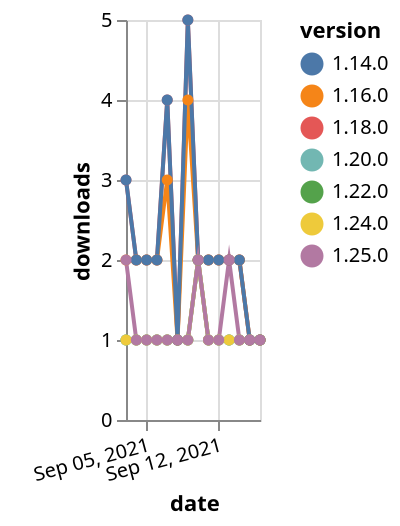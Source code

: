 {"$schema": "https://vega.github.io/schema/vega-lite/v5.json", "description": "A simple bar chart with embedded data.", "data": {"values": [{"date": "2021-09-03", "total": 2433, "delta": 3, "version": "1.18.0"}, {"date": "2021-09-04", "total": 2435, "delta": 2, "version": "1.18.0"}, {"date": "2021-09-05", "total": 2437, "delta": 2, "version": "1.18.0"}, {"date": "2021-09-06", "total": 2439, "delta": 2, "version": "1.18.0"}, {"date": "2021-09-07", "total": 2443, "delta": 4, "version": "1.18.0"}, {"date": "2021-09-08", "total": 2444, "delta": 1, "version": "1.18.0"}, {"date": "2021-09-09", "total": 2449, "delta": 5, "version": "1.18.0"}, {"date": "2021-09-10", "total": 2451, "delta": 2, "version": "1.18.0"}, {"date": "2021-09-11", "total": 2453, "delta": 2, "version": "1.18.0"}, {"date": "2021-09-12", "total": 2455, "delta": 2, "version": "1.18.0"}, {"date": "2021-09-13", "total": 2457, "delta": 2, "version": "1.18.0"}, {"date": "2021-09-14", "total": 2459, "delta": 2, "version": "1.18.0"}, {"date": "2021-09-15", "total": 2460, "delta": 1, "version": "1.18.0"}, {"date": "2021-09-16", "total": 2461, "delta": 1, "version": "1.18.0"}, {"date": "2021-09-03", "total": 194, "delta": 1, "version": "1.22.0"}, {"date": "2021-09-04", "total": 195, "delta": 1, "version": "1.22.0"}, {"date": "2021-09-05", "total": 196, "delta": 1, "version": "1.22.0"}, {"date": "2021-09-06", "total": 197, "delta": 1, "version": "1.22.0"}, {"date": "2021-09-07", "total": 198, "delta": 1, "version": "1.22.0"}, {"date": "2021-09-08", "total": 199, "delta": 1, "version": "1.22.0"}, {"date": "2021-09-09", "total": 200, "delta": 1, "version": "1.22.0"}, {"date": "2021-09-10", "total": 202, "delta": 2, "version": "1.22.0"}, {"date": "2021-09-11", "total": 203, "delta": 1, "version": "1.22.0"}, {"date": "2021-09-12", "total": 204, "delta": 1, "version": "1.22.0"}, {"date": "2021-09-13", "total": 205, "delta": 1, "version": "1.22.0"}, {"date": "2021-09-14", "total": 206, "delta": 1, "version": "1.22.0"}, {"date": "2021-09-15", "total": 207, "delta": 1, "version": "1.22.0"}, {"date": "2021-09-16", "total": 208, "delta": 1, "version": "1.22.0"}, {"date": "2021-09-03", "total": 237, "delta": 1, "version": "1.20.0"}, {"date": "2021-09-04", "total": 238, "delta": 1, "version": "1.20.0"}, {"date": "2021-09-05", "total": 239, "delta": 1, "version": "1.20.0"}, {"date": "2021-09-06", "total": 240, "delta": 1, "version": "1.20.0"}, {"date": "2021-09-07", "total": 241, "delta": 1, "version": "1.20.0"}, {"date": "2021-09-08", "total": 242, "delta": 1, "version": "1.20.0"}, {"date": "2021-09-09", "total": 243, "delta": 1, "version": "1.20.0"}, {"date": "2021-09-10", "total": 245, "delta": 2, "version": "1.20.0"}, {"date": "2021-09-11", "total": 246, "delta": 1, "version": "1.20.0"}, {"date": "2021-09-12", "total": 247, "delta": 1, "version": "1.20.0"}, {"date": "2021-09-13", "total": 248, "delta": 1, "version": "1.20.0"}, {"date": "2021-09-14", "total": 249, "delta": 1, "version": "1.20.0"}, {"date": "2021-09-15", "total": 250, "delta": 1, "version": "1.20.0"}, {"date": "2021-09-16", "total": 251, "delta": 1, "version": "1.20.0"}, {"date": "2021-09-03", "total": 2552, "delta": 2, "version": "1.16.0"}, {"date": "2021-09-04", "total": 2554, "delta": 2, "version": "1.16.0"}, {"date": "2021-09-05", "total": 2556, "delta": 2, "version": "1.16.0"}, {"date": "2021-09-06", "total": 2558, "delta": 2, "version": "1.16.0"}, {"date": "2021-09-07", "total": 2561, "delta": 3, "version": "1.16.0"}, {"date": "2021-09-08", "total": 2562, "delta": 1, "version": "1.16.0"}, {"date": "2021-09-09", "total": 2566, "delta": 4, "version": "1.16.0"}, {"date": "2021-09-10", "total": 2568, "delta": 2, "version": "1.16.0"}, {"date": "2021-09-11", "total": 2570, "delta": 2, "version": "1.16.0"}, {"date": "2021-09-12", "total": 2572, "delta": 2, "version": "1.16.0"}, {"date": "2021-09-13", "total": 2574, "delta": 2, "version": "1.16.0"}, {"date": "2021-09-14", "total": 2576, "delta": 2, "version": "1.16.0"}, {"date": "2021-09-15", "total": 2577, "delta": 1, "version": "1.16.0"}, {"date": "2021-09-16", "total": 2578, "delta": 1, "version": "1.16.0"}, {"date": "2021-09-03", "total": 183, "delta": 1, "version": "1.24.0"}, {"date": "2021-09-04", "total": 184, "delta": 1, "version": "1.24.0"}, {"date": "2021-09-05", "total": 185, "delta": 1, "version": "1.24.0"}, {"date": "2021-09-06", "total": 186, "delta": 1, "version": "1.24.0"}, {"date": "2021-09-07", "total": 187, "delta": 1, "version": "1.24.0"}, {"date": "2021-09-08", "total": 188, "delta": 1, "version": "1.24.0"}, {"date": "2021-09-09", "total": 189, "delta": 1, "version": "1.24.0"}, {"date": "2021-09-10", "total": 191, "delta": 2, "version": "1.24.0"}, {"date": "2021-09-11", "total": 192, "delta": 1, "version": "1.24.0"}, {"date": "2021-09-12", "total": 193, "delta": 1, "version": "1.24.0"}, {"date": "2021-09-13", "total": 194, "delta": 1, "version": "1.24.0"}, {"date": "2021-09-14", "total": 195, "delta": 1, "version": "1.24.0"}, {"date": "2021-09-15", "total": 196, "delta": 1, "version": "1.24.0"}, {"date": "2021-09-16", "total": 197, "delta": 1, "version": "1.24.0"}, {"date": "2021-09-03", "total": 3017, "delta": 3, "version": "1.14.0"}, {"date": "2021-09-04", "total": 3019, "delta": 2, "version": "1.14.0"}, {"date": "2021-09-05", "total": 3021, "delta": 2, "version": "1.14.0"}, {"date": "2021-09-06", "total": 3023, "delta": 2, "version": "1.14.0"}, {"date": "2021-09-07", "total": 3027, "delta": 4, "version": "1.14.0"}, {"date": "2021-09-08", "total": 3028, "delta": 1, "version": "1.14.0"}, {"date": "2021-09-09", "total": 3033, "delta": 5, "version": "1.14.0"}, {"date": "2021-09-10", "total": 3035, "delta": 2, "version": "1.14.0"}, {"date": "2021-09-11", "total": 3037, "delta": 2, "version": "1.14.0"}, {"date": "2021-09-12", "total": 3039, "delta": 2, "version": "1.14.0"}, {"date": "2021-09-13", "total": 3041, "delta": 2, "version": "1.14.0"}, {"date": "2021-09-14", "total": 3043, "delta": 2, "version": "1.14.0"}, {"date": "2021-09-15", "total": 3044, "delta": 1, "version": "1.14.0"}, {"date": "2021-09-16", "total": 3045, "delta": 1, "version": "1.14.0"}, {"date": "2021-09-03", "total": 157, "delta": 2, "version": "1.25.0"}, {"date": "2021-09-04", "total": 158, "delta": 1, "version": "1.25.0"}, {"date": "2021-09-05", "total": 159, "delta": 1, "version": "1.25.0"}, {"date": "2021-09-06", "total": 160, "delta": 1, "version": "1.25.0"}, {"date": "2021-09-07", "total": 161, "delta": 1, "version": "1.25.0"}, {"date": "2021-09-08", "total": 162, "delta": 1, "version": "1.25.0"}, {"date": "2021-09-09", "total": 163, "delta": 1, "version": "1.25.0"}, {"date": "2021-09-10", "total": 165, "delta": 2, "version": "1.25.0"}, {"date": "2021-09-11", "total": 166, "delta": 1, "version": "1.25.0"}, {"date": "2021-09-12", "total": 167, "delta": 1, "version": "1.25.0"}, {"date": "2021-09-13", "total": 169, "delta": 2, "version": "1.25.0"}, {"date": "2021-09-14", "total": 170, "delta": 1, "version": "1.25.0"}, {"date": "2021-09-15", "total": 171, "delta": 1, "version": "1.25.0"}, {"date": "2021-09-16", "total": 172, "delta": 1, "version": "1.25.0"}]}, "width": "container", "mark": {"type": "line", "point": {"filled": true}}, "encoding": {"x": {"field": "date", "type": "temporal", "timeUnit": "yearmonthdate", "title": "date", "axis": {"labelAngle": -15}}, "y": {"field": "delta", "type": "quantitative", "title": "downloads"}, "color": {"field": "version", "type": "nominal"}, "tooltip": {"field": "delta"}}}